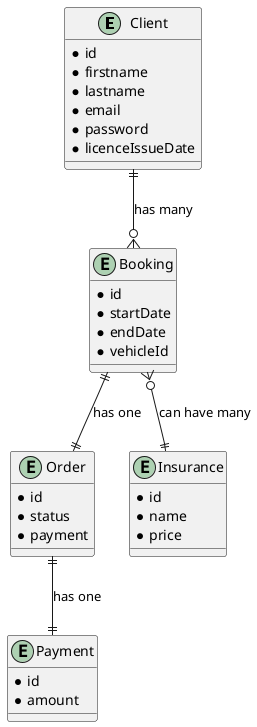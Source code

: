 @startuml
entity "Client" {
* id
* firstname
* lastname
* email
* password
* licenceIssueDate
}

entity "Booking" {
* id
* startDate
* endDate
* vehicleId
}

entity "Order" {
* id
* status
* payment
}

entity "Payment" {
* id
* amount
}

entity "Insurance" {
* id
* name
* price
}

Client ||--o{ Booking : "has many"
Booking ||--|| Order : "has one"
Order ||--|| Payment : "has one"
Booking }o--|| Insurance : "can have many"
@enduml